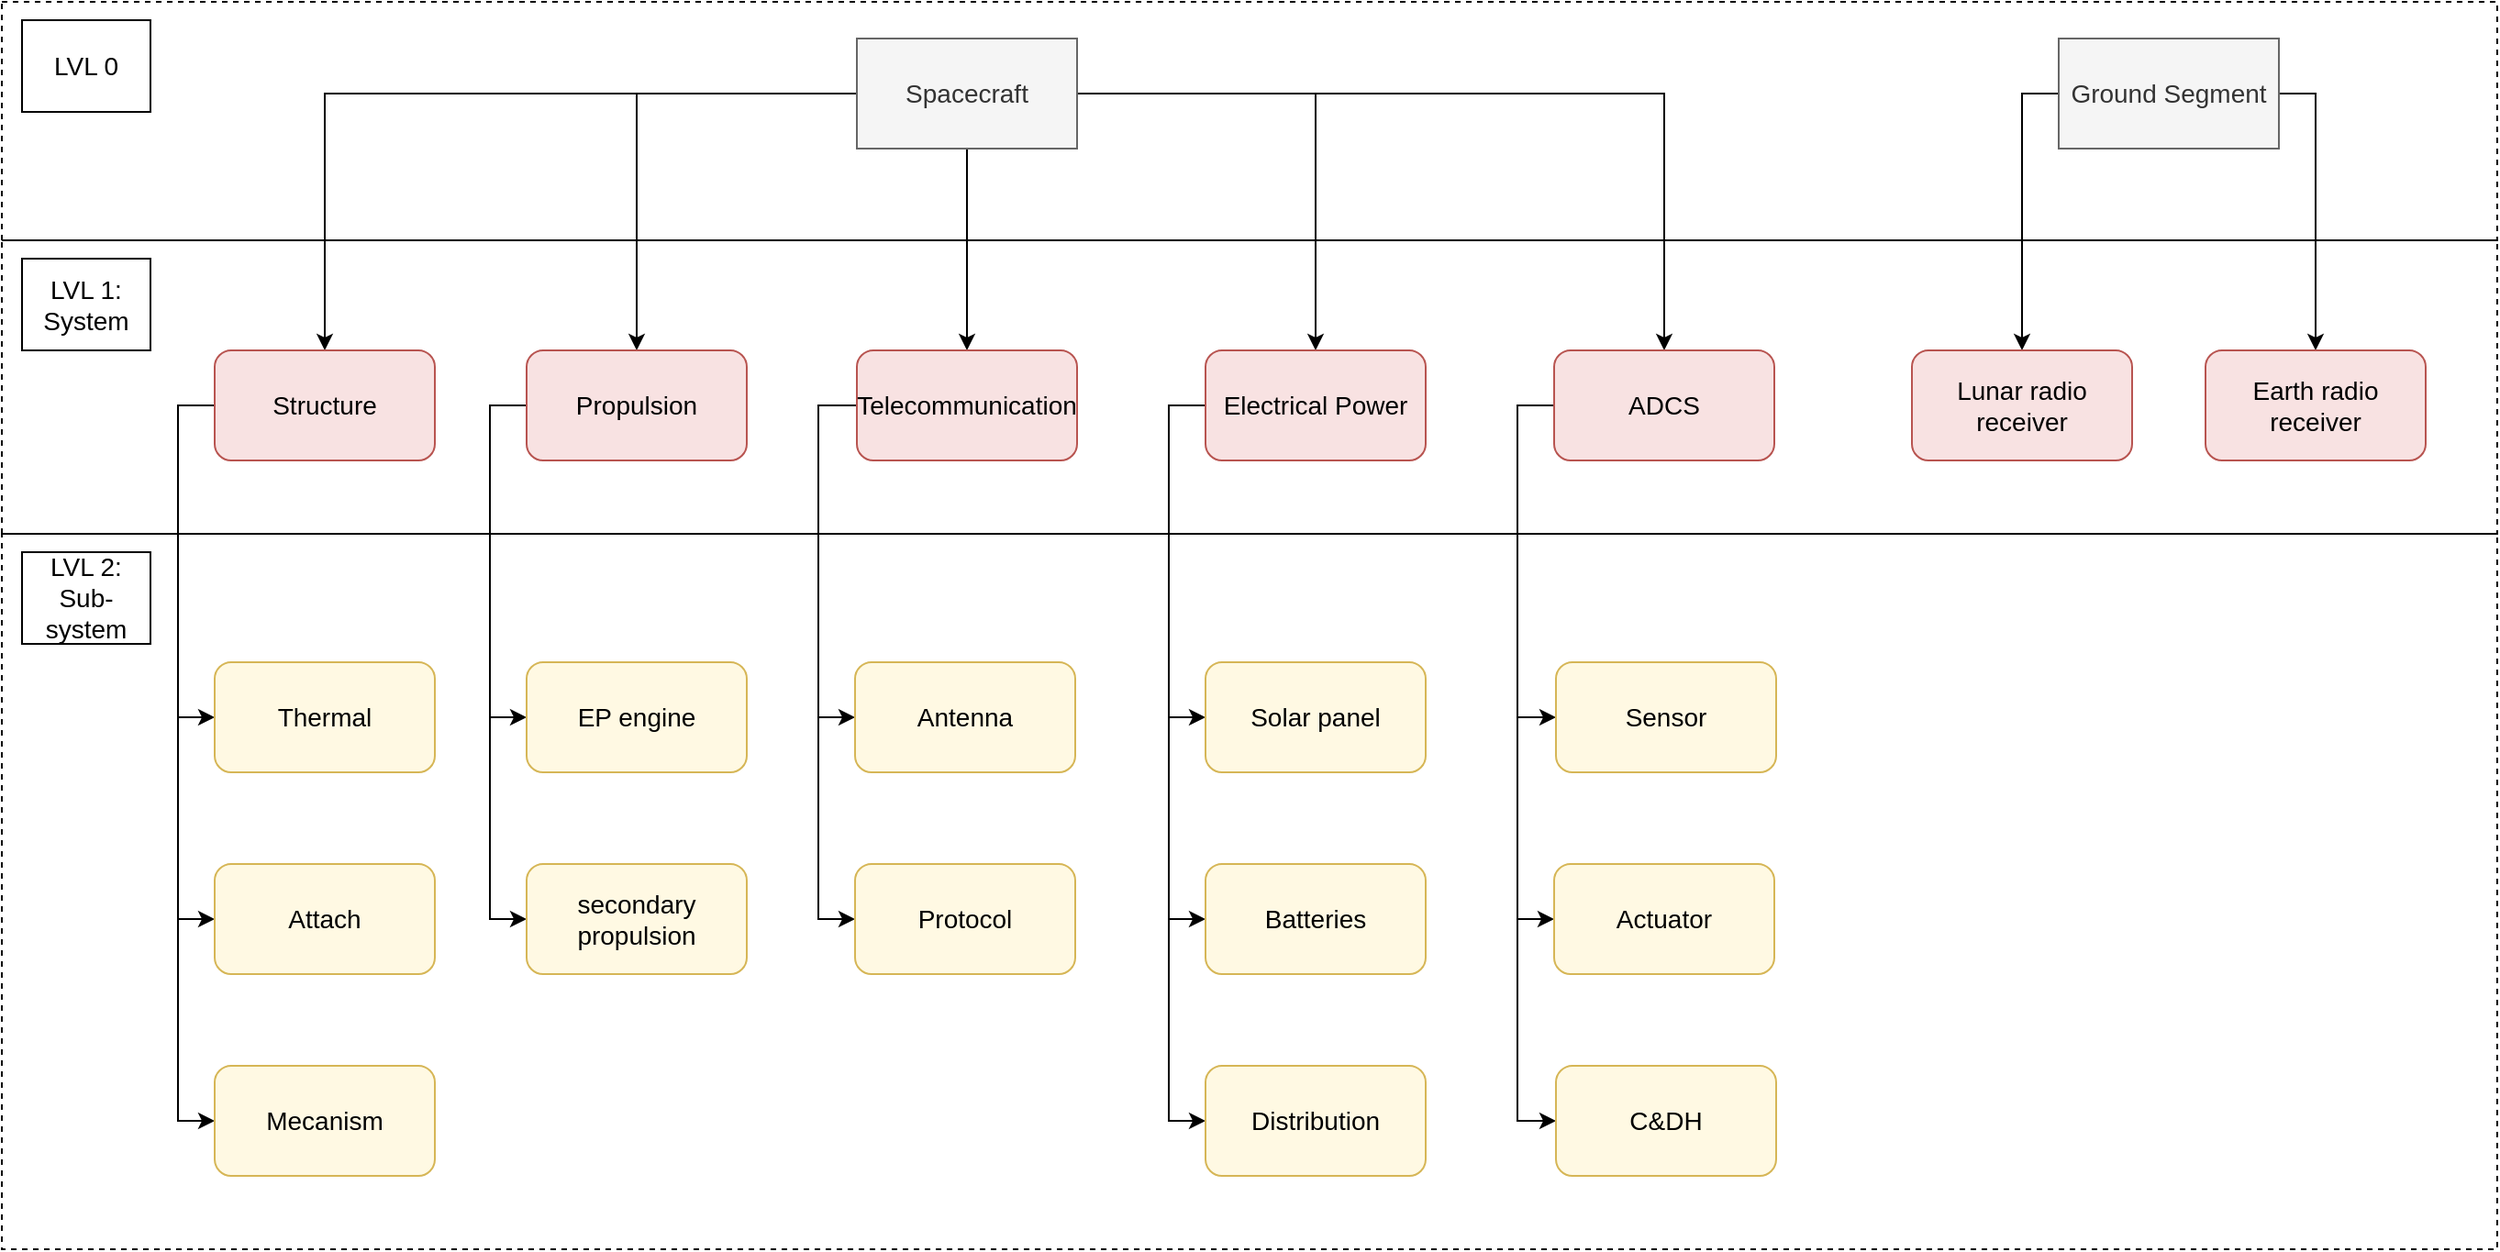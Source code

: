 <mxfile version="12.4.3" pages="1"><diagram id="hkFkO3UK7UtGKCv1oCSj" name="Page-1"><mxGraphModel dx="3447" dy="1577" grid="1" gridSize="10" guides="1" tooltips="1" connect="1" arrows="1" fold="1" page="1" pageScale="1" pageWidth="827" pageHeight="1169" math="0" shadow="0"><root><mxCell id="0"/><mxCell id="1" parent="0"/><mxCell id="fcCEL9ld6w37lO2ViQnQ-43" value="" style="rounded=0;whiteSpace=wrap;html=1;fillColor=none;dashed=1;fontSize=14;" parent="1" vertex="1"><mxGeometry x="-460" y="310" width="1360" height="390" as="geometry"/></mxCell><mxCell id="fcCEL9ld6w37lO2ViQnQ-42" value="" style="rounded=0;whiteSpace=wrap;html=1;fillColor=none;dashed=1;fontSize=14;" parent="1" vertex="1"><mxGeometry x="-460" y="150" width="1360" height="160" as="geometry"/></mxCell><mxCell id="fcCEL9ld6w37lO2ViQnQ-41" value="" style="rounded=0;whiteSpace=wrap;html=1;fillColor=none;dashed=1;fontSize=14;" parent="1" vertex="1"><mxGeometry x="-460" y="20" width="1360" height="130" as="geometry"/></mxCell><mxCell id="fcCEL9ld6w37lO2ViQnQ-9" value="" style="edgeStyle=orthogonalEdgeStyle;rounded=0;orthogonalLoop=1;jettySize=auto;html=1;fontSize=14;" parent="1" source="fcCEL9ld6w37lO2ViQnQ-1" target="fcCEL9ld6w37lO2ViQnQ-8" edge="1"><mxGeometry relative="1" as="geometry"/></mxCell><mxCell id="fcCEL9ld6w37lO2ViQnQ-11" style="edgeStyle=orthogonalEdgeStyle;rounded=0;orthogonalLoop=1;jettySize=auto;html=1;exitX=0;exitY=0.5;exitDx=0;exitDy=0;entryX=0.5;entryY=0;entryDx=0;entryDy=0;fontSize=14;" parent="1" source="fcCEL9ld6w37lO2ViQnQ-1" target="fcCEL9ld6w37lO2ViQnQ-7" edge="1"><mxGeometry relative="1" as="geometry"/></mxCell><mxCell id="fcCEL9ld6w37lO2ViQnQ-12" style="edgeStyle=orthogonalEdgeStyle;rounded=0;orthogonalLoop=1;jettySize=auto;html=1;exitX=1;exitY=0.5;exitDx=0;exitDy=0;entryX=0.5;entryY=0;entryDx=0;entryDy=0;fontSize=14;" parent="1" source="fcCEL9ld6w37lO2ViQnQ-1" target="fcCEL9ld6w37lO2ViQnQ-10" edge="1"><mxGeometry relative="1" as="geometry"/></mxCell><mxCell id="fcCEL9ld6w37lO2ViQnQ-14" style="edgeStyle=orthogonalEdgeStyle;rounded=0;orthogonalLoop=1;jettySize=auto;html=1;exitX=0;exitY=0.5;exitDx=0;exitDy=0;fontSize=14;" parent="1" source="fcCEL9ld6w37lO2ViQnQ-1" target="fcCEL9ld6w37lO2ViQnQ-13" edge="1"><mxGeometry relative="1" as="geometry"/></mxCell><mxCell id="fcCEL9ld6w37lO2ViQnQ-16" style="edgeStyle=orthogonalEdgeStyle;rounded=0;orthogonalLoop=1;jettySize=auto;html=1;exitX=1;exitY=0.5;exitDx=0;exitDy=0;entryX=0.5;entryY=0;entryDx=0;entryDy=0;fontSize=14;" parent="1" source="fcCEL9ld6w37lO2ViQnQ-1" target="fcCEL9ld6w37lO2ViQnQ-15" edge="1"><mxGeometry relative="1" as="geometry"/></mxCell><mxCell id="fcCEL9ld6w37lO2ViQnQ-1" value="Spacecraft" style="rounded=0;whiteSpace=wrap;html=1;fillColor=#f5f5f5;strokeColor=#666666;fontColor=#333333;fontSize=14;" parent="1" vertex="1"><mxGeometry x="6" y="40" width="120" height="60" as="geometry"/></mxCell><mxCell id="fcCEL9ld6w37lO2ViQnQ-29" style="edgeStyle=orthogonalEdgeStyle;rounded=0;orthogonalLoop=1;jettySize=auto;html=1;exitX=0;exitY=0.5;exitDx=0;exitDy=0;entryX=0;entryY=0.5;entryDx=0;entryDy=0;fontSize=14;" parent="1" source="fcCEL9ld6w37lO2ViQnQ-8" target="fcCEL9ld6w37lO2ViQnQ-27" edge="1"><mxGeometry relative="1" as="geometry"/></mxCell><mxCell id="fcCEL9ld6w37lO2ViQnQ-30" style="edgeStyle=orthogonalEdgeStyle;rounded=0;orthogonalLoop=1;jettySize=auto;html=1;exitX=0;exitY=0.5;exitDx=0;exitDy=0;entryX=0;entryY=0.5;entryDx=0;entryDy=0;fontSize=14;" parent="1" source="fcCEL9ld6w37lO2ViQnQ-8" target="fcCEL9ld6w37lO2ViQnQ-28" edge="1"><mxGeometry relative="1" as="geometry"/></mxCell><mxCell id="fcCEL9ld6w37lO2ViQnQ-8" value="Telecommunication" style="rounded=1;whiteSpace=wrap;html=1;fillColor=#F8E2E2;strokeColor=#b85450;fontSize=14;" parent="1" vertex="1"><mxGeometry x="6" y="210" width="120" height="60" as="geometry"/></mxCell><mxCell id="fcCEL9ld6w37lO2ViQnQ-5" style="edgeStyle=orthogonalEdgeStyle;rounded=0;orthogonalLoop=1;jettySize=auto;html=1;exitX=0;exitY=0.5;exitDx=0;exitDy=0;entryX=0.5;entryY=0;entryDx=0;entryDy=0;fontSize=14;" parent="1" source="fcCEL9ld6w37lO2ViQnQ-2" target="fcCEL9ld6w37lO2ViQnQ-3" edge="1"><mxGeometry relative="1" as="geometry"/></mxCell><mxCell id="fcCEL9ld6w37lO2ViQnQ-6" style="edgeStyle=orthogonalEdgeStyle;rounded=0;orthogonalLoop=1;jettySize=auto;html=1;exitX=1;exitY=0.5;exitDx=0;exitDy=0;fontSize=14;" parent="1" source="fcCEL9ld6w37lO2ViQnQ-2" target="fcCEL9ld6w37lO2ViQnQ-4" edge="1"><mxGeometry relative="1" as="geometry"/></mxCell><mxCell id="fcCEL9ld6w37lO2ViQnQ-2" value="Ground Segment" style="rounded=0;whiteSpace=wrap;html=1;fillColor=#f5f5f5;strokeColor=#666666;fontColor=#333333;fontSize=14;" parent="1" vertex="1"><mxGeometry x="661" y="40" width="120" height="60" as="geometry"/></mxCell><mxCell id="fcCEL9ld6w37lO2ViQnQ-3" value="Lunar radio receiver" style="rounded=1;whiteSpace=wrap;html=1;fillColor=#F8E2E2;strokeColor=#b85450;fontSize=14;" parent="1" vertex="1"><mxGeometry x="581" y="210" width="120" height="60" as="geometry"/></mxCell><mxCell id="fcCEL9ld6w37lO2ViQnQ-4" value="Earth radio receiver" style="rounded=1;whiteSpace=wrap;html=1;fillColor=#F8E2E2;strokeColor=#b85450;fontSize=14;" parent="1" vertex="1"><mxGeometry x="741" y="210" width="120" height="60" as="geometry"/></mxCell><mxCell id="fcCEL9ld6w37lO2ViQnQ-24" style="edgeStyle=orthogonalEdgeStyle;rounded=0;orthogonalLoop=1;jettySize=auto;html=1;exitX=0;exitY=0.5;exitDx=0;exitDy=0;entryX=0;entryY=0.5;entryDx=0;entryDy=0;fontSize=14;" parent="1" source="fcCEL9ld6w37lO2ViQnQ-7" target="fcCEL9ld6w37lO2ViQnQ-23" edge="1"><mxGeometry relative="1" as="geometry"/></mxCell><mxCell id="fcCEL9ld6w37lO2ViQnQ-26" style="edgeStyle=orthogonalEdgeStyle;rounded=0;orthogonalLoop=1;jettySize=auto;html=1;exitX=0;exitY=0.5;exitDx=0;exitDy=0;entryX=0;entryY=0.5;entryDx=0;entryDy=0;fontSize=14;" parent="1" source="fcCEL9ld6w37lO2ViQnQ-7" target="fcCEL9ld6w37lO2ViQnQ-25" edge="1"><mxGeometry relative="1" as="geometry"/></mxCell><mxCell id="fcCEL9ld6w37lO2ViQnQ-7" value="Propulsion" style="rounded=1;whiteSpace=wrap;html=1;fillColor=#F8E2E2;strokeColor=#b85450;fontSize=14;" parent="1" vertex="1"><mxGeometry x="-174" y="210" width="120" height="60" as="geometry"/></mxCell><mxCell id="fcCEL9ld6w37lO2ViQnQ-32" style="edgeStyle=orthogonalEdgeStyle;rounded=0;orthogonalLoop=1;jettySize=auto;html=1;exitX=0;exitY=0.5;exitDx=0;exitDy=0;entryX=0;entryY=0.5;entryDx=0;entryDy=0;fontSize=14;" parent="1" source="fcCEL9ld6w37lO2ViQnQ-10" target="fcCEL9ld6w37lO2ViQnQ-31" edge="1"><mxGeometry relative="1" as="geometry"/></mxCell><mxCell id="fcCEL9ld6w37lO2ViQnQ-34" style="edgeStyle=orthogonalEdgeStyle;rounded=0;orthogonalLoop=1;jettySize=auto;html=1;exitX=0;exitY=0.5;exitDx=0;exitDy=0;entryX=0;entryY=0.5;entryDx=0;entryDy=0;fontSize=14;" parent="1" source="fcCEL9ld6w37lO2ViQnQ-10" target="fcCEL9ld6w37lO2ViQnQ-33" edge="1"><mxGeometry relative="1" as="geometry"/></mxCell><mxCell id="fcCEL9ld6w37lO2ViQnQ-36" style="edgeStyle=orthogonalEdgeStyle;rounded=0;orthogonalLoop=1;jettySize=auto;html=1;exitX=0;exitY=0.5;exitDx=0;exitDy=0;entryX=0;entryY=0.5;entryDx=0;entryDy=0;fontSize=14;" parent="1" source="fcCEL9ld6w37lO2ViQnQ-10" target="fcCEL9ld6w37lO2ViQnQ-35" edge="1"><mxGeometry relative="1" as="geometry"/></mxCell><mxCell id="fcCEL9ld6w37lO2ViQnQ-10" value="Electrical Power" style="rounded=1;whiteSpace=wrap;html=1;fillColor=#F8E2E2;strokeColor=#b85450;fontSize=14;" parent="1" vertex="1"><mxGeometry x="196" y="210" width="120" height="60" as="geometry"/></mxCell><mxCell id="fcCEL9ld6w37lO2ViQnQ-19" style="edgeStyle=orthogonalEdgeStyle;rounded=0;orthogonalLoop=1;jettySize=auto;html=1;exitX=0;exitY=0.5;exitDx=0;exitDy=0;entryX=0;entryY=0.5;entryDx=0;entryDy=0;fontSize=14;" parent="1" source="fcCEL9ld6w37lO2ViQnQ-13" target="fcCEL9ld6w37lO2ViQnQ-17" edge="1"><mxGeometry relative="1" as="geometry"/></mxCell><mxCell id="fcCEL9ld6w37lO2ViQnQ-20" style="edgeStyle=orthogonalEdgeStyle;rounded=0;orthogonalLoop=1;jettySize=auto;html=1;exitX=0;exitY=0.5;exitDx=0;exitDy=0;entryX=0;entryY=0.5;entryDx=0;entryDy=0;fontSize=14;" parent="1" source="fcCEL9ld6w37lO2ViQnQ-13" target="fcCEL9ld6w37lO2ViQnQ-18" edge="1"><mxGeometry relative="1" as="geometry"/></mxCell><mxCell id="fcCEL9ld6w37lO2ViQnQ-22" style="edgeStyle=orthogonalEdgeStyle;rounded=0;orthogonalLoop=1;jettySize=auto;html=1;exitX=0;exitY=0.5;exitDx=0;exitDy=0;entryX=0;entryY=0.5;entryDx=0;entryDy=0;fontSize=14;" parent="1" source="fcCEL9ld6w37lO2ViQnQ-13" target="fcCEL9ld6w37lO2ViQnQ-21" edge="1"><mxGeometry relative="1" as="geometry"/></mxCell><mxCell id="fcCEL9ld6w37lO2ViQnQ-13" value="Structure" style="rounded=1;whiteSpace=wrap;html=1;fillColor=#F8E2E2;strokeColor=#b85450;fontSize=14;" parent="1" vertex="1"><mxGeometry x="-344" y="210" width="120" height="60" as="geometry"/></mxCell><mxCell id="fcCEL9ld6w37lO2ViQnQ-38" style="edgeStyle=orthogonalEdgeStyle;rounded=0;orthogonalLoop=1;jettySize=auto;html=1;exitX=0;exitY=0.5;exitDx=0;exitDy=0;entryX=0;entryY=0.5;entryDx=0;entryDy=0;fontSize=14;" parent="1" source="fcCEL9ld6w37lO2ViQnQ-15" target="fcCEL9ld6w37lO2ViQnQ-37" edge="1"><mxGeometry relative="1" as="geometry"/></mxCell><mxCell id="fcCEL9ld6w37lO2ViQnQ-40" style="edgeStyle=orthogonalEdgeStyle;rounded=0;orthogonalLoop=1;jettySize=auto;html=1;exitX=0;exitY=0.5;exitDx=0;exitDy=0;entryX=0;entryY=0.5;entryDx=0;entryDy=0;fontSize=14;" parent="1" source="fcCEL9ld6w37lO2ViQnQ-15" target="fcCEL9ld6w37lO2ViQnQ-39" edge="1"><mxGeometry relative="1" as="geometry"/></mxCell><mxCell id="LZiJMz4XUYIpdLlj0Tgj-3" style="edgeStyle=orthogonalEdgeStyle;rounded=0;orthogonalLoop=1;jettySize=auto;html=1;exitX=0;exitY=0.5;exitDx=0;exitDy=0;entryX=0;entryY=0.5;entryDx=0;entryDy=0;fontSize=14;" edge="1" parent="1" source="fcCEL9ld6w37lO2ViQnQ-15" target="LZiJMz4XUYIpdLlj0Tgj-1"><mxGeometry relative="1" as="geometry"/></mxCell><mxCell id="fcCEL9ld6w37lO2ViQnQ-15" value="ADCS" style="rounded=1;whiteSpace=wrap;html=1;fillColor=#F8E2E2;strokeColor=#b85450;fontSize=14;" parent="1" vertex="1"><mxGeometry x="386" y="210" width="120" height="60" as="geometry"/></mxCell><mxCell id="fcCEL9ld6w37lO2ViQnQ-17" value="Thermal" style="rounded=1;whiteSpace=wrap;html=1;fillColor=#FFF9E3;strokeColor=#d6b656;fontSize=14;" parent="1" vertex="1"><mxGeometry x="-344" y="380" width="120" height="60" as="geometry"/></mxCell><mxCell id="fcCEL9ld6w37lO2ViQnQ-18" value="Attach" style="rounded=1;whiteSpace=wrap;html=1;fillColor=#FFF9E3;strokeColor=#d6b656;fontSize=14;" parent="1" vertex="1"><mxGeometry x="-344" y="490" width="120" height="60" as="geometry"/></mxCell><mxCell id="fcCEL9ld6w37lO2ViQnQ-21" value="Mecanism" style="rounded=1;whiteSpace=wrap;html=1;fillColor=#FFF9E3;strokeColor=#d6b656;fontSize=14;" parent="1" vertex="1"><mxGeometry x="-344" y="600" width="120" height="60" as="geometry"/></mxCell><mxCell id="fcCEL9ld6w37lO2ViQnQ-23" value="EP engine" style="rounded=1;whiteSpace=wrap;html=1;fillColor=#FFF9E3;strokeColor=#d6b656;fontSize=14;" parent="1" vertex="1"><mxGeometry x="-174" y="380" width="120" height="60" as="geometry"/></mxCell><mxCell id="fcCEL9ld6w37lO2ViQnQ-25" value="secondary propulsion" style="rounded=1;whiteSpace=wrap;html=1;fillColor=#FFF9E3;strokeColor=#d6b656;fontSize=14;" parent="1" vertex="1"><mxGeometry x="-174" y="490" width="120" height="60" as="geometry"/></mxCell><mxCell id="fcCEL9ld6w37lO2ViQnQ-27" value="Antenna" style="rounded=1;whiteSpace=wrap;html=1;fillColor=#FFF9E3;strokeColor=#d6b656;fontSize=14;" parent="1" vertex="1"><mxGeometry x="5" y="380" width="120" height="60" as="geometry"/></mxCell><mxCell id="fcCEL9ld6w37lO2ViQnQ-28" value="Protocol" style="rounded=1;whiteSpace=wrap;html=1;fillColor=#FFF9E3;strokeColor=#d6b656;fontSize=14;" parent="1" vertex="1"><mxGeometry x="5" y="490" width="120" height="60" as="geometry"/></mxCell><mxCell id="fcCEL9ld6w37lO2ViQnQ-31" value="Solar panel" style="rounded=1;whiteSpace=wrap;html=1;fillColor=#FFF9E3;strokeColor=#d6b656;fontSize=14;" parent="1" vertex="1"><mxGeometry x="196" y="380" width="120" height="60" as="geometry"/></mxCell><mxCell id="fcCEL9ld6w37lO2ViQnQ-33" value="Batteries" style="rounded=1;whiteSpace=wrap;html=1;fillColor=#FFF9E3;strokeColor=#d6b656;fontSize=14;" parent="1" vertex="1"><mxGeometry x="196" y="490" width="120" height="60" as="geometry"/></mxCell><mxCell id="fcCEL9ld6w37lO2ViQnQ-35" value="Distribution" style="rounded=1;whiteSpace=wrap;html=1;fillColor=#FFF9E3;strokeColor=#d6b656;fontSize=14;" parent="1" vertex="1"><mxGeometry x="196" y="600" width="120" height="60" as="geometry"/></mxCell><mxCell id="fcCEL9ld6w37lO2ViQnQ-37" value="Sensor" style="rounded=1;whiteSpace=wrap;html=1;fillColor=#FFF9E3;strokeColor=#d6b656;fontSize=14;" parent="1" vertex="1"><mxGeometry x="387" y="380" width="120" height="60" as="geometry"/></mxCell><mxCell id="fcCEL9ld6w37lO2ViQnQ-39" value="Actuator" style="rounded=1;whiteSpace=wrap;html=1;fillColor=#FFF9E3;strokeColor=#d6b656;fontSize=14;" parent="1" vertex="1"><mxGeometry x="386" y="490" width="120" height="60" as="geometry"/></mxCell><mxCell id="LZiJMz4XUYIpdLlj0Tgj-1" value="C&amp;amp;DH" style="rounded=1;whiteSpace=wrap;html=1;fillColor=#FFF9E3;strokeColor=#d6b656;fontSize=14;" vertex="1" parent="1"><mxGeometry x="387" y="600" width="120" height="60" as="geometry"/></mxCell><mxCell id="fcCEL9ld6w37lO2ViQnQ-46" value="LVL 1:&lt;br style=&quot;font-size: 14px;&quot;&gt;System" style="rounded=0;whiteSpace=wrap;html=1;fillColor=none;fontSize=14;" parent="1" vertex="1"><mxGeometry x="-449" y="160" width="70" height="50" as="geometry"/></mxCell><mxCell id="fcCEL9ld6w37lO2ViQnQ-47" value="LVL 0" style="rounded=0;whiteSpace=wrap;html=1;fillColor=none;fontSize=14;" parent="1" vertex="1"><mxGeometry x="-449" y="30" width="70" height="50" as="geometry"/></mxCell><mxCell id="fcCEL9ld6w37lO2ViQnQ-48" value="LVL 2:&lt;br style=&quot;font-size: 14px;&quot;&gt;Sub-system" style="rounded=0;whiteSpace=wrap;html=1;fillColor=none;fontSize=14;" parent="1" vertex="1"><mxGeometry x="-449" y="320" width="70" height="50" as="geometry"/></mxCell></root></mxGraphModel></diagram></mxfile>